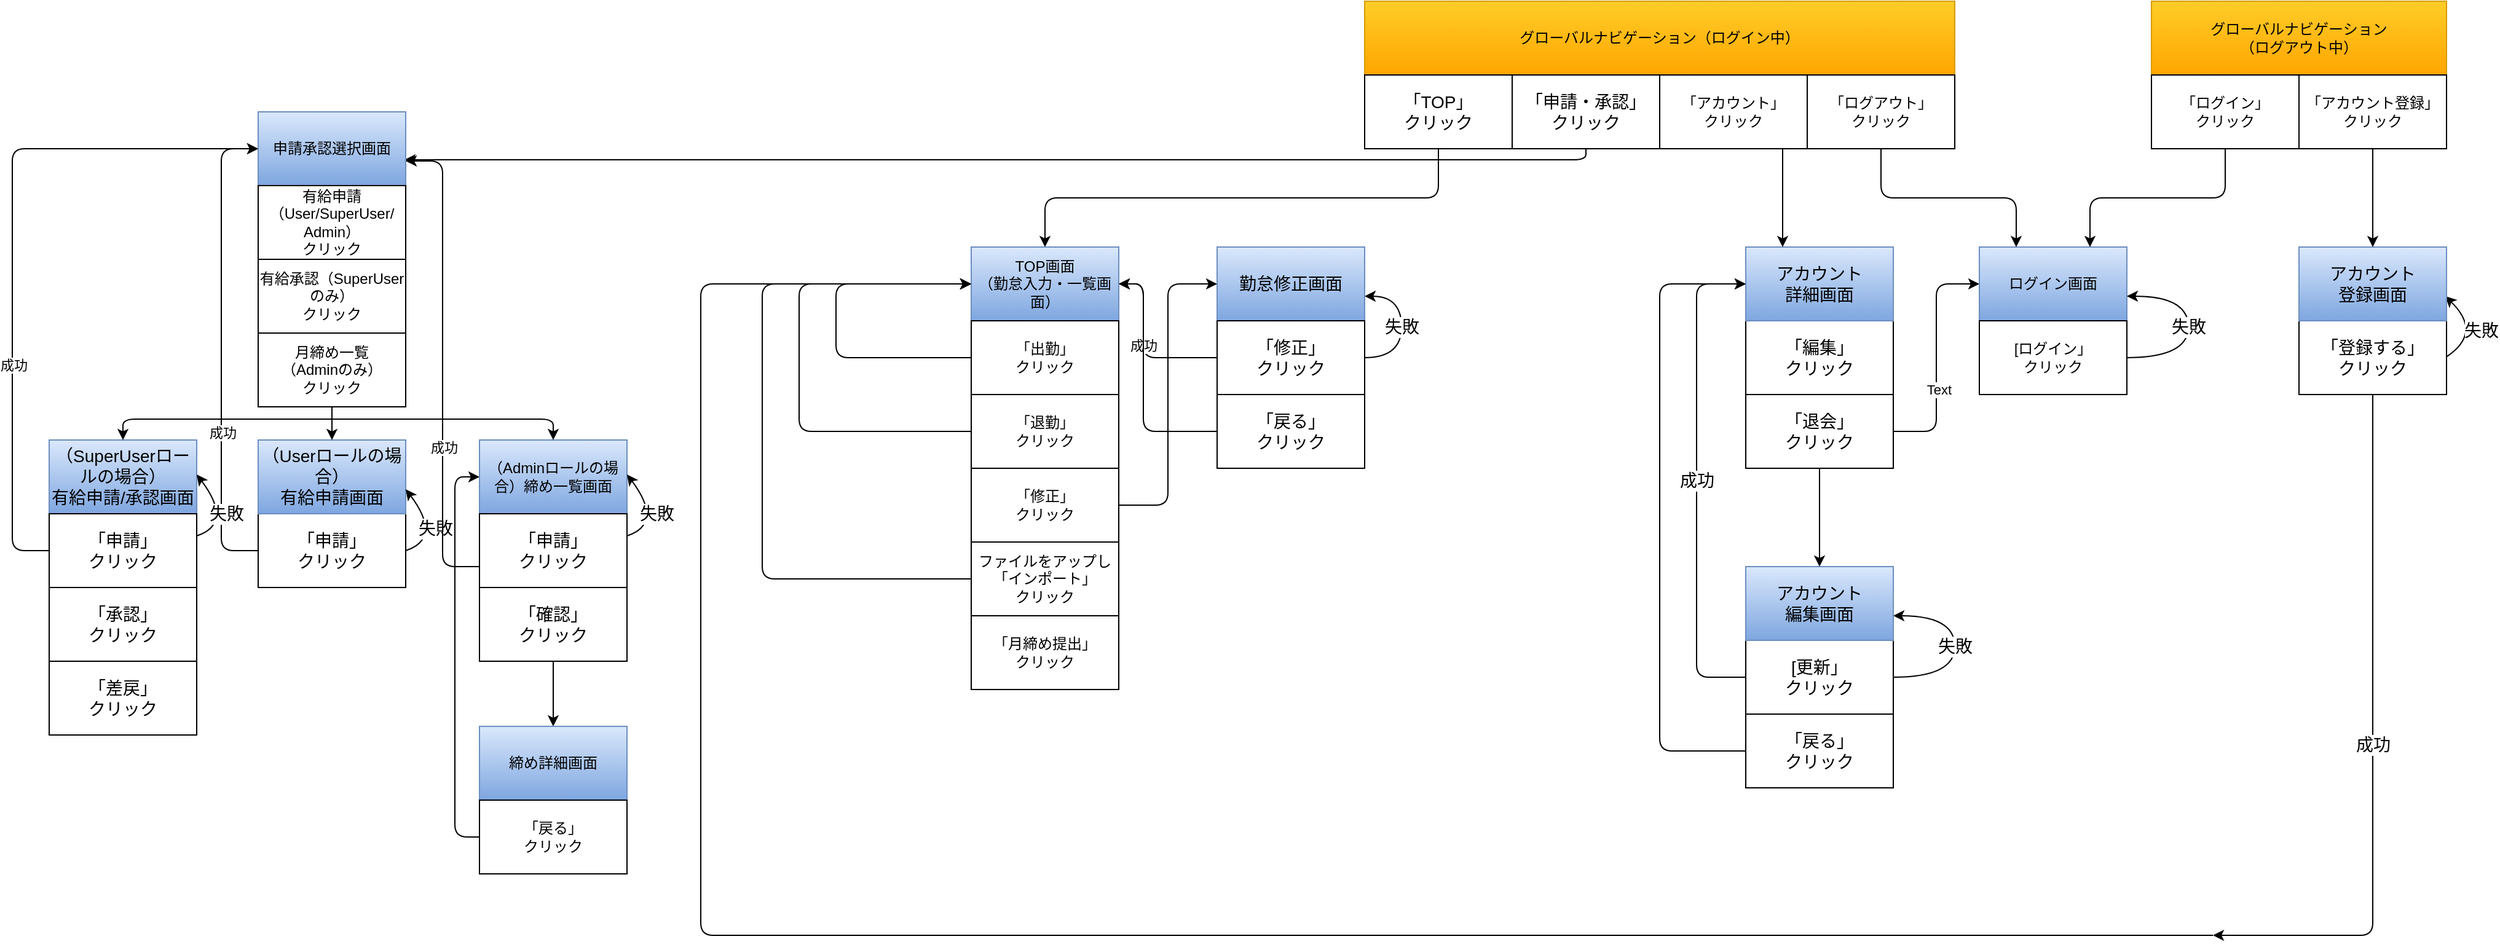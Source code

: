 <mxfile>
    <diagram id="MjmMw98HuR0RER6gY7It" name="ページ1">
        <mxGraphModel dx="1800" dy="573" grid="1" gridSize="10" guides="1" tooltips="1" connect="1" arrows="1" fold="1" page="1" pageScale="1" pageWidth="1169" pageHeight="827" background="none" math="0" shadow="0">
            <root>
                <mxCell id="0"/>
                <mxCell id="1" parent="0"/>
                <mxCell id="2" value="グローバルナビゲーション（ログイン中）" style="rounded=0;whiteSpace=wrap;html=1;fillColor=#ffcd28;strokeColor=#d79b00;gradientColor=#ffa500;" parent="1" vertex="1">
                    <mxGeometry x="240" y="40" width="480" height="60" as="geometry"/>
                </mxCell>
                <mxCell id="5" value="「アカウント」&lt;br&gt;クリック" style="rounded=0;whiteSpace=wrap;html=1;" parent="1" vertex="1">
                    <mxGeometry x="480" y="100" width="120" height="60" as="geometry"/>
                </mxCell>
                <mxCell id="6" value="「ログアウト」&lt;br&gt;クリック" style="rounded=0;whiteSpace=wrap;html=1;" parent="1" vertex="1">
                    <mxGeometry x="600" y="100" width="120" height="60" as="geometry"/>
                </mxCell>
                <mxCell id="7" value="グローバルナビゲーション&lt;br&gt;（ログアウト中）" style="rounded=0;whiteSpace=wrap;html=1;fillColor=#ffcd28;gradientColor=#ffa500;strokeColor=#d79b00;" parent="1" vertex="1">
                    <mxGeometry x="880" y="40" width="240" height="60" as="geometry"/>
                </mxCell>
                <mxCell id="8" value="「アカウント登録」&lt;br&gt;クリック" style="rounded=0;whiteSpace=wrap;html=1;" parent="1" vertex="1">
                    <mxGeometry x="1000" y="100" width="120" height="60" as="geometry"/>
                </mxCell>
                <mxCell id="9" value="「ログイン」&lt;br&gt;クリック" style="rounded=0;whiteSpace=wrap;html=1;" parent="1" vertex="1">
                    <mxGeometry x="880" y="100" width="120" height="60" as="geometry"/>
                </mxCell>
                <mxCell id="15" value="ログイン画面" style="rounded=0;whiteSpace=wrap;html=1;fillColor=#dae8fc;gradientColor=#7ea6e0;strokeColor=#6c8ebf;" parent="1" vertex="1">
                    <mxGeometry x="740" y="240" width="120" height="60" as="geometry"/>
                </mxCell>
                <mxCell id="16" value="[ログイン」&lt;br&gt;クリック" style="rounded=0;whiteSpace=wrap;html=1;" parent="1" vertex="1">
                    <mxGeometry x="740" y="300" width="120" height="60" as="geometry"/>
                </mxCell>
                <mxCell id="18" value="" style="edgeStyle=elbowEdgeStyle;elbow=vertical;endArrow=classic;html=1;entryX=0.75;entryY=0;entryDx=0;entryDy=0;exitX=0.5;exitY=1;exitDx=0;exitDy=0;" parent="1" source="9" target="15" edge="1">
                    <mxGeometry width="50" height="50" relative="1" as="geometry">
                        <mxPoint x="780" y="390" as="sourcePoint"/>
                        <mxPoint x="830" y="340" as="targetPoint"/>
                    </mxGeometry>
                </mxCell>
                <mxCell id="21" value="" style="edgeStyle=elbowEdgeStyle;elbow=vertical;endArrow=classic;html=1;entryX=0.25;entryY=0;entryDx=0;entryDy=0;exitX=0.5;exitY=1;exitDx=0;exitDy=0;" parent="1" source="6" target="15" edge="1">
                    <mxGeometry width="50" height="50" relative="1" as="geometry">
                        <mxPoint x="780" y="390" as="sourcePoint"/>
                        <mxPoint x="830" y="340" as="targetPoint"/>
                    </mxGeometry>
                </mxCell>
                <mxCell id="22" value="&lt;font style=&quot;font-size: 14px&quot;&gt;失敗&lt;/font&gt;" style="curved=1;endArrow=classic;html=1;" parent="1" edge="1">
                    <mxGeometry width="50" height="50" relative="1" as="geometry">
                        <mxPoint x="670" y="590" as="sourcePoint"/>
                        <mxPoint x="670" y="540" as="targetPoint"/>
                        <Array as="points">
                            <mxPoint x="720" y="590"/>
                            <mxPoint x="720" y="540"/>
                            <mxPoint x="670" y="540"/>
                        </Array>
                    </mxGeometry>
                </mxCell>
                <mxCell id="23" value="&lt;font style=&quot;font-size: 14px&quot;&gt;失敗&lt;/font&gt;" style="curved=1;endArrow=classic;html=1;" parent="1" edge="1">
                    <mxGeometry width="50" height="50" relative="1" as="geometry">
                        <mxPoint x="240" y="330" as="sourcePoint"/>
                        <mxPoint x="240" y="280" as="targetPoint"/>
                        <Array as="points">
                            <mxPoint x="270" y="330"/>
                            <mxPoint x="270" y="280"/>
                            <mxPoint x="240" y="280"/>
                        </Array>
                    </mxGeometry>
                </mxCell>
                <mxCell id="24" value="&lt;font style=&quot;font-size: 14px&quot;&gt;失敗&lt;/font&gt;" style="curved=1;endArrow=classic;html=1;" parent="1" edge="1">
                    <mxGeometry width="50" height="50" relative="1" as="geometry">
                        <mxPoint x="860" y="330" as="sourcePoint"/>
                        <mxPoint x="860" y="280" as="targetPoint"/>
                        <Array as="points">
                            <mxPoint x="910" y="330"/>
                            <mxPoint x="910" y="280"/>
                            <mxPoint x="860" y="280"/>
                        </Array>
                    </mxGeometry>
                </mxCell>
                <mxCell id="25" value="&lt;font style=&quot;font-size: 14px&quot;&gt;失敗&lt;/font&gt;" style="curved=1;endArrow=classic;html=1;" parent="1" edge="1">
                    <mxGeometry width="50" height="50" relative="1" as="geometry">
                        <mxPoint x="1119" y="330" as="sourcePoint"/>
                        <mxPoint x="1119" y="280" as="targetPoint"/>
                        <Array as="points">
                            <mxPoint x="1150" y="310"/>
                            <mxPoint x="1119" y="280"/>
                        </Array>
                    </mxGeometry>
                </mxCell>
                <mxCell id="26" value="「登録する」&lt;br&gt;クリック" style="rounded=0;whiteSpace=wrap;html=1;fontSize=14;" parent="1" vertex="1">
                    <mxGeometry x="1000" y="300" width="120" height="60" as="geometry"/>
                </mxCell>
                <mxCell id="27" value="アカウント&lt;br&gt;登録画面" style="rounded=0;whiteSpace=wrap;html=1;fontSize=14;fillColor=#dae8fc;gradientColor=#7ea6e0;strokeColor=#6c8ebf;" parent="1" vertex="1">
                    <mxGeometry x="1000" y="240" width="120" height="60" as="geometry"/>
                </mxCell>
                <mxCell id="28" value="「申請」&lt;br&gt;クリック" style="rounded=0;whiteSpace=wrap;html=1;fontSize=14;" parent="1" vertex="1">
                    <mxGeometry x="-660" y="457" width="120" height="60" as="geometry"/>
                </mxCell>
                <mxCell id="29" value="" style="endArrow=classic;html=1;fontSize=14;exitX=0.5;exitY=1;exitDx=0;exitDy=0;entryX=0.5;entryY=0;entryDx=0;entryDy=0;" parent="1" source="8" target="27" edge="1">
                    <mxGeometry width="50" height="50" relative="1" as="geometry">
                        <mxPoint x="990" y="380" as="sourcePoint"/>
                        <mxPoint x="1040" y="330" as="targetPoint"/>
                    </mxGeometry>
                </mxCell>
                <mxCell id="34" value="成功" style="edgeStyle=elbowEdgeStyle;elbow=horizontal;endArrow=classic;html=1;fontSize=14;exitX=0.5;exitY=1;exitDx=0;exitDy=0;" parent="1" source="26" edge="1">
                    <mxGeometry width="50" height="50" relative="1" as="geometry">
                        <mxPoint x="850" y="580" as="sourcePoint"/>
                        <mxPoint x="930" y="800" as="targetPoint"/>
                        <Array as="points">
                            <mxPoint x="1060" y="720"/>
                        </Array>
                    </mxGeometry>
                </mxCell>
                <mxCell id="35" value="" style="edgeStyle=elbowEdgeStyle;elbow=horizontal;endArrow=classic;html=1;fontSize=14;entryX=0;entryY=0.5;entryDx=0;entryDy=0;" parent="1" target="50" edge="1">
                    <mxGeometry width="50" height="50" relative="1" as="geometry">
                        <mxPoint x="930" y="800" as="sourcePoint"/>
                        <mxPoint x="-280" y="270" as="targetPoint"/>
                        <Array as="points">
                            <mxPoint x="-300" y="540"/>
                        </Array>
                    </mxGeometry>
                </mxCell>
                <mxCell id="36" value="「編集」&lt;br&gt;クリック" style="rounded=0;whiteSpace=wrap;html=1;fontSize=14;" parent="1" vertex="1">
                    <mxGeometry x="550" y="300" width="120" height="60" as="geometry"/>
                </mxCell>
                <mxCell id="37" value="アカウント&lt;br&gt;詳細画面" style="rounded=0;whiteSpace=wrap;html=1;fontSize=14;fillColor=#dae8fc;strokeColor=#6c8ebf;gradientColor=#7ea6e0;" parent="1" vertex="1">
                    <mxGeometry x="550" y="240" width="120" height="60" as="geometry"/>
                </mxCell>
                <mxCell id="38" value="[更新」&lt;br&gt;クリック" style="rounded=0;whiteSpace=wrap;html=1;fontSize=14;" parent="1" vertex="1">
                    <mxGeometry x="550" y="560" width="120" height="60" as="geometry"/>
                </mxCell>
                <mxCell id="39" value="アカウント&lt;br&gt;編集画面" style="rounded=0;whiteSpace=wrap;html=1;fontSize=14;fillColor=#dae8fc;gradientColor=#7ea6e0;strokeColor=#6c8ebf;" parent="1" vertex="1">
                    <mxGeometry x="550" y="500" width="120" height="60" as="geometry"/>
                </mxCell>
                <mxCell id="40" value="「戻る」&lt;br&gt;クリック" style="rounded=0;whiteSpace=wrap;html=1;fontSize=14;" parent="1" vertex="1">
                    <mxGeometry x="550" y="620" width="120" height="60" as="geometry"/>
                </mxCell>
                <mxCell id="41" value="" style="endArrow=classic;html=1;fontSize=14;exitX=0.5;exitY=1;exitDx=0;exitDy=0;entryX=0.5;entryY=0;entryDx=0;entryDy=0;" parent="1" source="mN-mmOCK-x9OEGZpuf1X-58" target="39" edge="1">
                    <mxGeometry width="50" height="50" relative="1" as="geometry">
                        <mxPoint x="610" y="440" as="sourcePoint"/>
                        <mxPoint x="660" y="370" as="targetPoint"/>
                    </mxGeometry>
                </mxCell>
                <mxCell id="42" value="" style="endArrow=classic;html=1;fontSize=14;entryX=0.25;entryY=0;entryDx=0;entryDy=0;" parent="1" target="37" edge="1">
                    <mxGeometry width="50" height="50" relative="1" as="geometry">
                        <mxPoint x="580" y="160" as="sourcePoint"/>
                        <mxPoint x="610" y="240" as="targetPoint"/>
                    </mxGeometry>
                </mxCell>
                <mxCell id="43" value="" style="edgeStyle=elbowEdgeStyle;elbow=horizontal;endArrow=classic;html=1;fontSize=14;exitX=0;exitY=0.5;exitDx=0;exitDy=0;entryX=0;entryY=0.5;entryDx=0;entryDy=0;" parent="1" source="40" target="37" edge="1">
                    <mxGeometry width="50" height="50" relative="1" as="geometry">
                        <mxPoint x="610" y="340" as="sourcePoint"/>
                        <mxPoint x="660" y="290" as="targetPoint"/>
                        <Array as="points">
                            <mxPoint x="480" y="420"/>
                        </Array>
                    </mxGeometry>
                </mxCell>
                <mxCell id="44" value="成功" style="edgeStyle=elbowEdgeStyle;elbow=horizontal;endArrow=classic;html=1;fontSize=14;entryX=0;entryY=0.5;entryDx=0;entryDy=0;exitX=0;exitY=0.5;exitDx=0;exitDy=0;" parent="1" source="38" target="37" edge="1">
                    <mxGeometry width="50" height="50" relative="1" as="geometry">
                        <mxPoint x="610" y="340" as="sourcePoint"/>
                        <mxPoint x="660" y="290" as="targetPoint"/>
                        <Array as="points">
                            <mxPoint x="510" y="390"/>
                        </Array>
                    </mxGeometry>
                </mxCell>
                <mxCell id="mN-mmOCK-x9OEGZpuf1X-46" value="勤怠修正画面" style="rounded=0;whiteSpace=wrap;html=1;fontSize=14;fillColor=#dae8fc;gradientColor=#7ea6e0;strokeColor=#6c8ebf;" parent="1" vertex="1">
                    <mxGeometry x="120" y="240" width="120" height="60" as="geometry"/>
                </mxCell>
                <mxCell id="mN-mmOCK-x9OEGZpuf1X-47" value="「修正」&lt;br&gt;クリック" style="rounded=0;whiteSpace=wrap;html=1;fontSize=14;" parent="1" vertex="1">
                    <mxGeometry x="120" y="300" width="120" height="60" as="geometry"/>
                </mxCell>
                <mxCell id="mN-mmOCK-x9OEGZpuf1X-48" value="「戻る」&lt;br&gt;クリック" style="rounded=0;whiteSpace=wrap;html=1;fontSize=14;" parent="1" vertex="1">
                    <mxGeometry x="120" y="360" width="120" height="60" as="geometry"/>
                </mxCell>
                <mxCell id="mN-mmOCK-x9OEGZpuf1X-53" value="（Userロールの場合）&lt;br&gt;有給申請画面" style="rounded=0;whiteSpace=wrap;html=1;fontSize=14;fillColor=#dae8fc;gradientColor=#7ea6e0;strokeColor=#6c8ebf;" parent="1" vertex="1">
                    <mxGeometry x="-660" y="397" width="120" height="60" as="geometry"/>
                </mxCell>
                <mxCell id="mN-mmOCK-x9OEGZpuf1X-55" value="&lt;font style=&quot;font-size: 14px&quot;&gt;失敗&lt;/font&gt;" style="curved=1;endArrow=classic;html=1;" parent="1" edge="1">
                    <mxGeometry width="50" height="50" relative="1" as="geometry">
                        <mxPoint x="-540" y="487" as="sourcePoint"/>
                        <mxPoint x="-540" y="437" as="targetPoint"/>
                        <Array as="points">
                            <mxPoint x="-510" y="477"/>
                            <mxPoint x="-540" y="437"/>
                        </Array>
                    </mxGeometry>
                </mxCell>
                <mxCell id="mN-mmOCK-x9OEGZpuf1X-58" value="「退会」&lt;br&gt;クリック" style="rounded=0;whiteSpace=wrap;html=1;fontSize=14;" parent="1" vertex="1">
                    <mxGeometry x="550" y="360" width="120" height="60" as="geometry"/>
                </mxCell>
                <mxCell id="mN-mmOCK-x9OEGZpuf1X-59" value="" style="edgeStyle=elbowEdgeStyle;elbow=horizontal;endArrow=classic;html=1;fontSize=14;entryX=0;entryY=0.5;entryDx=0;entryDy=0;exitX=1;exitY=0.5;exitDx=0;exitDy=0;" parent="1" source="mN-mmOCK-x9OEGZpuf1X-58" target="15" edge="1">
                    <mxGeometry width="50" height="50" relative="1" as="geometry">
                        <mxPoint x="710" y="460" as="sourcePoint"/>
                        <mxPoint x="760" y="410" as="targetPoint"/>
                    </mxGeometry>
                </mxCell>
                <mxCell id="56" value="Text" style="edgeLabel;html=1;align=center;verticalAlign=middle;resizable=0;points=[];" parent="mN-mmOCK-x9OEGZpuf1X-59" vertex="1" connectable="0">
                    <mxGeometry x="-0.267" y="-2" relative="1" as="geometry">
                        <mxPoint as="offset"/>
                    </mxGeometry>
                </mxCell>
                <mxCell id="mN-mmOCK-x9OEGZpuf1X-60" value="「TOP」&lt;br&gt;クリック" style="rounded=0;whiteSpace=wrap;html=1;fontSize=14;" parent="1" vertex="1">
                    <mxGeometry x="240" y="100" width="120" height="60" as="geometry"/>
                </mxCell>
                <mxCell id="mN-mmOCK-x9OEGZpuf1X-61" value="「申請・承認」&lt;br&gt;クリック" style="rounded=0;whiteSpace=wrap;html=1;fontSize=14;" parent="1" vertex="1">
                    <mxGeometry x="360" y="100" width="120" height="60" as="geometry"/>
                </mxCell>
                <mxCell id="mN-mmOCK-x9OEGZpuf1X-68" value="" style="edgeStyle=elbowEdgeStyle;elbow=vertical;endArrow=classic;html=1;fontSize=14;entryX=0.992;entryY=0.644;entryDx=0;entryDy=0;entryPerimeter=0;" parent="1" target="82" edge="1">
                    <mxGeometry width="50" height="50" relative="1" as="geometry">
                        <mxPoint x="420" y="160" as="sourcePoint"/>
                        <mxPoint x="-460" y="249" as="targetPoint"/>
                        <Array as="points">
                            <mxPoint x="-20" y="169"/>
                        </Array>
                    </mxGeometry>
                </mxCell>
                <mxCell id="mN-mmOCK-x9OEGZpuf1X-69" value="" style="edgeStyle=elbowEdgeStyle;elbow=vertical;endArrow=classic;html=1;fontSize=14;entryX=0.5;entryY=0;entryDx=0;entryDy=0;exitX=0.5;exitY=1;exitDx=0;exitDy=0;" parent="1" target="50" edge="1">
                    <mxGeometry width="50" height="50" relative="1" as="geometry">
                        <mxPoint x="300" y="160" as="sourcePoint"/>
                        <mxPoint x="230" y="240" as="targetPoint"/>
                    </mxGeometry>
                </mxCell>
                <mxCell id="50" value="TOP画面&lt;br&gt;（勤怠入力・一覧画面）" style="rounded=0;whiteSpace=wrap;html=1;fillColor=#dae8fc;gradientColor=#7ea6e0;strokeColor=#6c8ebf;" parent="1" vertex="1">
                    <mxGeometry x="-80" y="240" width="120" height="60" as="geometry"/>
                </mxCell>
                <mxCell id="53" value="「出勤」&lt;br&gt;クリック" style="rounded=0;whiteSpace=wrap;html=1;" parent="1" vertex="1">
                    <mxGeometry x="-80" y="300" width="120" height="60" as="geometry"/>
                </mxCell>
                <mxCell id="55" value="成功" style="edgeStyle=elbowEdgeStyle;elbow=horizontal;endArrow=classic;html=1;exitX=0;exitY=0.5;exitDx=0;exitDy=0;entryX=1;entryY=0.5;entryDx=0;entryDy=0;" parent="1" source="mN-mmOCK-x9OEGZpuf1X-47" target="50" edge="1">
                    <mxGeometry width="50" height="50" relative="1" as="geometry">
                        <mxPoint x="80" y="430" as="sourcePoint"/>
                        <mxPoint x="120" y="270" as="targetPoint"/>
                        <Array as="points">
                            <mxPoint x="60" y="310"/>
                        </Array>
                    </mxGeometry>
                </mxCell>
                <mxCell id="57" value="「退勤」&lt;br&gt;クリック" style="rounded=0;whiteSpace=wrap;html=1;" parent="1" vertex="1">
                    <mxGeometry x="-80" y="360" width="120" height="60" as="geometry"/>
                </mxCell>
                <mxCell id="58" value="" style="edgeStyle=elbowEdgeStyle;elbow=horizontal;endArrow=classic;html=1;entryX=0;entryY=0.5;entryDx=0;entryDy=0;exitX=0;exitY=0.5;exitDx=0;exitDy=0;" parent="1" source="57" target="50" edge="1">
                    <mxGeometry width="50" height="50" relative="1" as="geometry">
                        <mxPoint x="-110" y="390" as="sourcePoint"/>
                        <mxPoint x="-30" y="380" as="targetPoint"/>
                        <Array as="points">
                            <mxPoint x="-220" y="330"/>
                        </Array>
                    </mxGeometry>
                </mxCell>
                <mxCell id="59" value="" style="edgeStyle=elbowEdgeStyle;elbow=horizontal;endArrow=classic;html=1;entryX=0;entryY=0.5;entryDx=0;entryDy=0;exitX=0;exitY=0.5;exitDx=0;exitDy=0;" parent="1" source="53" target="50" edge="1">
                    <mxGeometry width="50" height="50" relative="1" as="geometry">
                        <mxPoint x="-80" y="360" as="sourcePoint"/>
                        <mxPoint x="-80" y="240" as="targetPoint"/>
                        <Array as="points">
                            <mxPoint x="-190" y="310"/>
                        </Array>
                    </mxGeometry>
                </mxCell>
                <mxCell id="60" value="「修正」&lt;br&gt;クリック" style="rounded=0;whiteSpace=wrap;html=1;" parent="1" vertex="1">
                    <mxGeometry x="-80" y="420" width="120" height="60" as="geometry"/>
                </mxCell>
                <mxCell id="61" value="" style="edgeStyle=elbowEdgeStyle;elbow=horizontal;endArrow=classic;html=1;entryX=0;entryY=0.5;entryDx=0;entryDy=0;exitX=1;exitY=0.5;exitDx=0;exitDy=0;" parent="1" source="60" target="mN-mmOCK-x9OEGZpuf1X-46" edge="1">
                    <mxGeometry width="50" height="50" relative="1" as="geometry">
                        <mxPoint x="-80" y="430" as="sourcePoint"/>
                        <mxPoint x="-30" y="380" as="targetPoint"/>
                    </mxGeometry>
                </mxCell>
                <mxCell id="62" value="ファイルをアップし「インポート」&lt;br&gt;クリック" style="rounded=0;whiteSpace=wrap;html=1;" parent="1" vertex="1">
                    <mxGeometry x="-80" y="480" width="120" height="60" as="geometry"/>
                </mxCell>
                <mxCell id="63" value="" style="edgeStyle=elbowEdgeStyle;elbow=horizontal;endArrow=classic;html=1;entryX=0;entryY=0.5;entryDx=0;entryDy=0;exitX=0;exitY=0.5;exitDx=0;exitDy=0;" parent="1" source="62" target="50" edge="1">
                    <mxGeometry width="50" height="50" relative="1" as="geometry">
                        <mxPoint x="-30" y="430" as="sourcePoint"/>
                        <mxPoint x="20" y="380" as="targetPoint"/>
                        <Array as="points">
                            <mxPoint x="-250" y="400"/>
                        </Array>
                    </mxGeometry>
                </mxCell>
                <mxCell id="64" value="" style="edgeStyle=elbowEdgeStyle;elbow=horizontal;endArrow=classic;html=1;exitX=0;exitY=0.5;exitDx=0;exitDy=0;entryX=1;entryY=0.5;entryDx=0;entryDy=0;" parent="1" target="50" edge="1">
                    <mxGeometry width="50" height="50" relative="1" as="geometry">
                        <mxPoint x="120" y="390" as="sourcePoint"/>
                        <mxPoint x="40" y="330" as="targetPoint"/>
                        <Array as="points">
                            <mxPoint x="60" y="370"/>
                        </Array>
                    </mxGeometry>
                </mxCell>
                <mxCell id="68" value="" style="edgeStyle=elbowEdgeStyle;elbow=horizontal;endArrow=classic;html=1;exitX=0;exitY=0.5;exitDx=0;exitDy=0;entryX=0;entryY=0.5;entryDx=0;entryDy=0;" parent="1" source="28" edge="1" target="82">
                    <mxGeometry width="50" height="50" relative="1" as="geometry">
                        <mxPoint x="-670" y="470" as="sourcePoint"/>
                        <mxPoint x="-670" y="350" as="targetPoint"/>
                        <Array as="points">
                            <mxPoint x="-690" y="450"/>
                        </Array>
                    </mxGeometry>
                </mxCell>
                <mxCell id="70" value="成功" style="edgeLabel;html=1;align=center;verticalAlign=middle;resizable=0;points=[];" parent="68" vertex="1" connectable="0">
                    <mxGeometry x="-0.35" y="-1" relative="1" as="geometry">
                        <mxPoint as="offset"/>
                    </mxGeometry>
                </mxCell>
                <mxCell id="71" value="「月締め提出」&lt;br&gt;クリック" style="rounded=0;whiteSpace=wrap;html=1;" parent="1" vertex="1">
                    <mxGeometry x="-80" y="540" width="120" height="60" as="geometry"/>
                </mxCell>
                <mxCell id="74" value="（Adminロールの場合）締め一覧画面" style="rounded=0;whiteSpace=wrap;html=1;fillColor=#dae8fc;gradientColor=#7ea6e0;strokeColor=#6c8ebf;" vertex="1" parent="1">
                    <mxGeometry x="-480" y="397" width="120" height="60" as="geometry"/>
                </mxCell>
                <mxCell id="77" value="（SuperUserロールの場合）&lt;br&gt;有給申請/承認画面" style="rounded=0;whiteSpace=wrap;html=1;fontSize=14;fillColor=#dae8fc;gradientColor=#7ea6e0;strokeColor=#6c8ebf;" vertex="1" parent="1">
                    <mxGeometry x="-830" y="397" width="120" height="60" as="geometry"/>
                </mxCell>
                <mxCell id="78" value="「申請」&lt;br&gt;クリック" style="rounded=0;whiteSpace=wrap;html=1;fontSize=14;" vertex="1" parent="1">
                    <mxGeometry x="-830" y="457" width="120" height="60" as="geometry"/>
                </mxCell>
                <mxCell id="79" value="「承認」&lt;br&gt;クリック" style="rounded=0;whiteSpace=wrap;html=1;fontSize=14;" vertex="1" parent="1">
                    <mxGeometry x="-830" y="517" width="120" height="60" as="geometry"/>
                </mxCell>
                <mxCell id="80" value="「差戻」&lt;br&gt;クリック" style="rounded=0;whiteSpace=wrap;html=1;fontSize=14;" vertex="1" parent="1">
                    <mxGeometry x="-830" y="577" width="120" height="60" as="geometry"/>
                </mxCell>
                <mxCell id="82" value="申請承認選択画面" style="rounded=0;whiteSpace=wrap;html=1;fillColor=#dae8fc;gradientColor=#7ea6e0;strokeColor=#6c8ebf;" vertex="1" parent="1">
                    <mxGeometry x="-660" y="130" width="120" height="60" as="geometry"/>
                </mxCell>
                <mxCell id="83" value="有給申請（User/SuperUser/&lt;br&gt;Admin）&lt;br&gt;クリック" style="rounded=0;whiteSpace=wrap;html=1;" vertex="1" parent="1">
                    <mxGeometry x="-660" y="190" width="120" height="60" as="geometry"/>
                </mxCell>
                <mxCell id="84" value="有給承認（SuperUserのみ）&lt;br&gt;クリック" style="rounded=0;whiteSpace=wrap;html=1;" vertex="1" parent="1">
                    <mxGeometry x="-660" y="250" width="120" height="60" as="geometry"/>
                </mxCell>
                <mxCell id="85" value="月締め一覧&lt;br&gt;（Adminのみ）&lt;br&gt;クリック" style="rounded=0;whiteSpace=wrap;html=1;" vertex="1" parent="1">
                    <mxGeometry x="-660" y="310" width="120" height="60" as="geometry"/>
                </mxCell>
                <mxCell id="86" value="「申請」&lt;br&gt;クリック" style="rounded=0;whiteSpace=wrap;html=1;fontSize=14;" vertex="1" parent="1">
                    <mxGeometry x="-480" y="457" width="120" height="60" as="geometry"/>
                </mxCell>
                <mxCell id="87" value="「確認」&lt;br&gt;クリック" style="rounded=0;whiteSpace=wrap;html=1;fontSize=14;" vertex="1" parent="1">
                    <mxGeometry x="-480" y="517" width="120" height="60" as="geometry"/>
                </mxCell>
                <mxCell id="89" value="" style="endArrow=classic;html=1;entryX=0.5;entryY=0;entryDx=0;entryDy=0;exitX=0.5;exitY=1;exitDx=0;exitDy=0;" edge="1" parent="1" source="85" target="mN-mmOCK-x9OEGZpuf1X-53">
                    <mxGeometry width="50" height="50" relative="1" as="geometry">
                        <mxPoint x="-630" y="400" as="sourcePoint"/>
                        <mxPoint x="-580" y="350" as="targetPoint"/>
                    </mxGeometry>
                </mxCell>
                <mxCell id="95" value="" style="edgeStyle=segmentEdgeStyle;endArrow=classic;html=1;entryX=0.5;entryY=0;entryDx=0;entryDy=0;" edge="1" parent="1" target="74">
                    <mxGeometry width="50" height="50" relative="1" as="geometry">
                        <mxPoint x="-600" y="380" as="sourcePoint"/>
                        <mxPoint x="-580" y="350" as="targetPoint"/>
                    </mxGeometry>
                </mxCell>
                <mxCell id="96" value="" style="edgeStyle=segmentEdgeStyle;endArrow=classic;html=1;entryX=0.5;entryY=0;entryDx=0;entryDy=0;" edge="1" parent="1" target="77">
                    <mxGeometry width="50" height="50" relative="1" as="geometry">
                        <mxPoint x="-590" y="380" as="sourcePoint"/>
                        <mxPoint x="-580" y="350" as="targetPoint"/>
                    </mxGeometry>
                </mxCell>
                <mxCell id="97" value="" style="edgeStyle=elbowEdgeStyle;elbow=horizontal;endArrow=classic;html=1;exitX=0;exitY=0.5;exitDx=0;exitDy=0;entryX=0;entryY=0.5;entryDx=0;entryDy=0;" edge="1" parent="1" target="82">
                    <mxGeometry width="50" height="50" relative="1" as="geometry">
                        <mxPoint x="-830" y="487" as="sourcePoint"/>
                        <mxPoint x="-830" y="160" as="targetPoint"/>
                        <Array as="points">
                            <mxPoint x="-860" y="450"/>
                        </Array>
                    </mxGeometry>
                </mxCell>
                <mxCell id="98" value="成功" style="edgeLabel;html=1;align=center;verticalAlign=middle;resizable=0;points=[];" vertex="1" connectable="0" parent="97">
                    <mxGeometry x="-0.35" y="-1" relative="1" as="geometry">
                        <mxPoint as="offset"/>
                    </mxGeometry>
                </mxCell>
                <mxCell id="99" value="" style="endArrow=classic;html=1;exitX=0.5;exitY=1;exitDx=0;exitDy=0;" edge="1" parent="1" source="87">
                    <mxGeometry width="50" height="50" relative="1" as="geometry">
                        <mxPoint x="-400" y="600" as="sourcePoint"/>
                        <mxPoint x="-420" y="630" as="targetPoint"/>
                    </mxGeometry>
                </mxCell>
                <mxCell id="100" value="締め詳細画面" style="rounded=0;whiteSpace=wrap;html=1;fillColor=#dae8fc;gradientColor=#7ea6e0;strokeColor=#6c8ebf;" vertex="1" parent="1">
                    <mxGeometry x="-480" y="630" width="120" height="60" as="geometry"/>
                </mxCell>
                <mxCell id="101" value="「戻る」&lt;br&gt;クリック" style="rounded=0;whiteSpace=wrap;html=1;" vertex="1" parent="1">
                    <mxGeometry x="-480" y="690" width="120" height="60" as="geometry"/>
                </mxCell>
                <mxCell id="102" value="" style="edgeStyle=elbowEdgeStyle;elbow=horizontal;endArrow=classic;html=1;entryX=0;entryY=0.5;entryDx=0;entryDy=0;exitX=0;exitY=0.5;exitDx=0;exitDy=0;" edge="1" parent="1" source="101" target="74">
                    <mxGeometry width="50" height="50" relative="1" as="geometry">
                        <mxPoint x="-400" y="590" as="sourcePoint"/>
                        <mxPoint x="-350" y="540" as="targetPoint"/>
                        <Array as="points">
                            <mxPoint x="-500" y="570"/>
                        </Array>
                    </mxGeometry>
                </mxCell>
                <mxCell id="103" value="&lt;font style=&quot;font-size: 14px&quot;&gt;失敗&lt;/font&gt;" style="curved=1;endArrow=classic;html=1;" edge="1" parent="1">
                    <mxGeometry width="50" height="50" relative="1" as="geometry">
                        <mxPoint x="-360" y="475" as="sourcePoint"/>
                        <mxPoint x="-360" y="425" as="targetPoint"/>
                        <Array as="points">
                            <mxPoint x="-330" y="465"/>
                            <mxPoint x="-360" y="425"/>
                        </Array>
                    </mxGeometry>
                </mxCell>
                <mxCell id="105" value="&lt;font style=&quot;font-size: 14px&quot;&gt;失敗&lt;/font&gt;" style="curved=1;endArrow=classic;html=1;" edge="1" parent="1">
                    <mxGeometry width="50" height="50" relative="1" as="geometry">
                        <mxPoint x="-710" y="475" as="sourcePoint"/>
                        <mxPoint x="-710" y="425" as="targetPoint"/>
                        <Array as="points">
                            <mxPoint x="-680" y="465"/>
                            <mxPoint x="-710" y="425"/>
                        </Array>
                    </mxGeometry>
                </mxCell>
                <mxCell id="106" value="" style="edgeStyle=elbowEdgeStyle;elbow=horizontal;endArrow=classic;html=1;exitX=0;exitY=0.5;exitDx=0;exitDy=0;" edge="1" parent="1">
                    <mxGeometry width="50" height="50" relative="1" as="geometry">
                        <mxPoint x="-480" y="500" as="sourcePoint"/>
                        <mxPoint x="-540" y="170" as="targetPoint"/>
                        <Array as="points">
                            <mxPoint x="-510" y="463"/>
                        </Array>
                    </mxGeometry>
                </mxCell>
                <mxCell id="107" value="成功" style="edgeLabel;html=1;align=center;verticalAlign=middle;resizable=0;points=[];" vertex="1" connectable="0" parent="106">
                    <mxGeometry x="-0.35" y="-1" relative="1" as="geometry">
                        <mxPoint as="offset"/>
                    </mxGeometry>
                </mxCell>
            </root>
        </mxGraphModel>
    </diagram>
</mxfile>